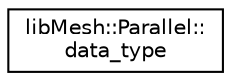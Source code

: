 digraph "Graphical Class Hierarchy"
{
  edge [fontname="Helvetica",fontsize="10",labelfontname="Helvetica",labelfontsize="10"];
  node [fontname="Helvetica",fontsize="10",shape=record];
  rankdir="LR";
  Node1 [label="libMesh::Parallel::\ldata_type",height=0.2,width=0.4,color="black", fillcolor="white", style="filled",URL="$structlibMesh_1_1Parallel_1_1data__type.html"];
}
